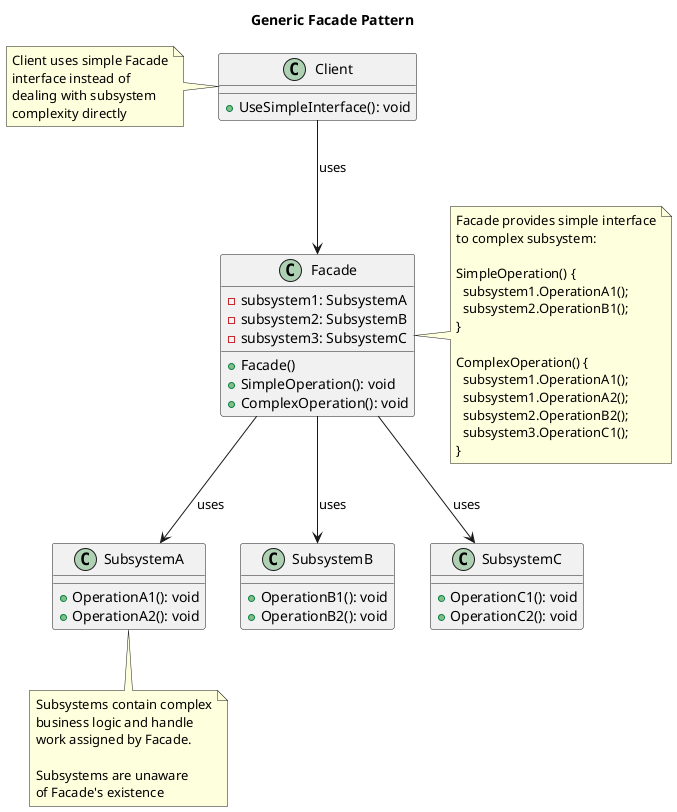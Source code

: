 @startuml Generic_Facade_Pattern

title Generic Facade Pattern

class Facade {
    -subsystem1: SubsystemA
    -subsystem2: SubsystemB
    -subsystem3: SubsystemC
    +Facade()
    +SimpleOperation(): void
    +ComplexOperation(): void
}

class SubsystemA {
    +OperationA1(): void
    +OperationA2(): void
}

class SubsystemB {
    +OperationB1(): void
    +OperationB2(): void
}

class SubsystemC {
    +OperationC1(): void
    +OperationC2(): void
}

class Client {
    +UseSimpleInterface(): void
}

Facade --> SubsystemA : uses
Facade --> SubsystemB : uses
Facade --> SubsystemC : uses
Client --> Facade : uses

note right of Facade
  Facade provides simple interface
  to complex subsystem:
  
  SimpleOperation() {
    subsystem1.OperationA1();
    subsystem2.OperationB1();
  }
  
  ComplexOperation() {
    subsystem1.OperationA1();
    subsystem1.OperationA2();
    subsystem2.OperationB2();
    subsystem3.OperationC1();
  }
end note

note bottom of SubsystemA
  Subsystems contain complex
  business logic and handle
  work assigned by Facade.
  
  Subsystems are unaware
  of Facade's existence
end note

note left of Client
  Client uses simple Facade
  interface instead of
  dealing with subsystem
  complexity directly
end note

@enduml
